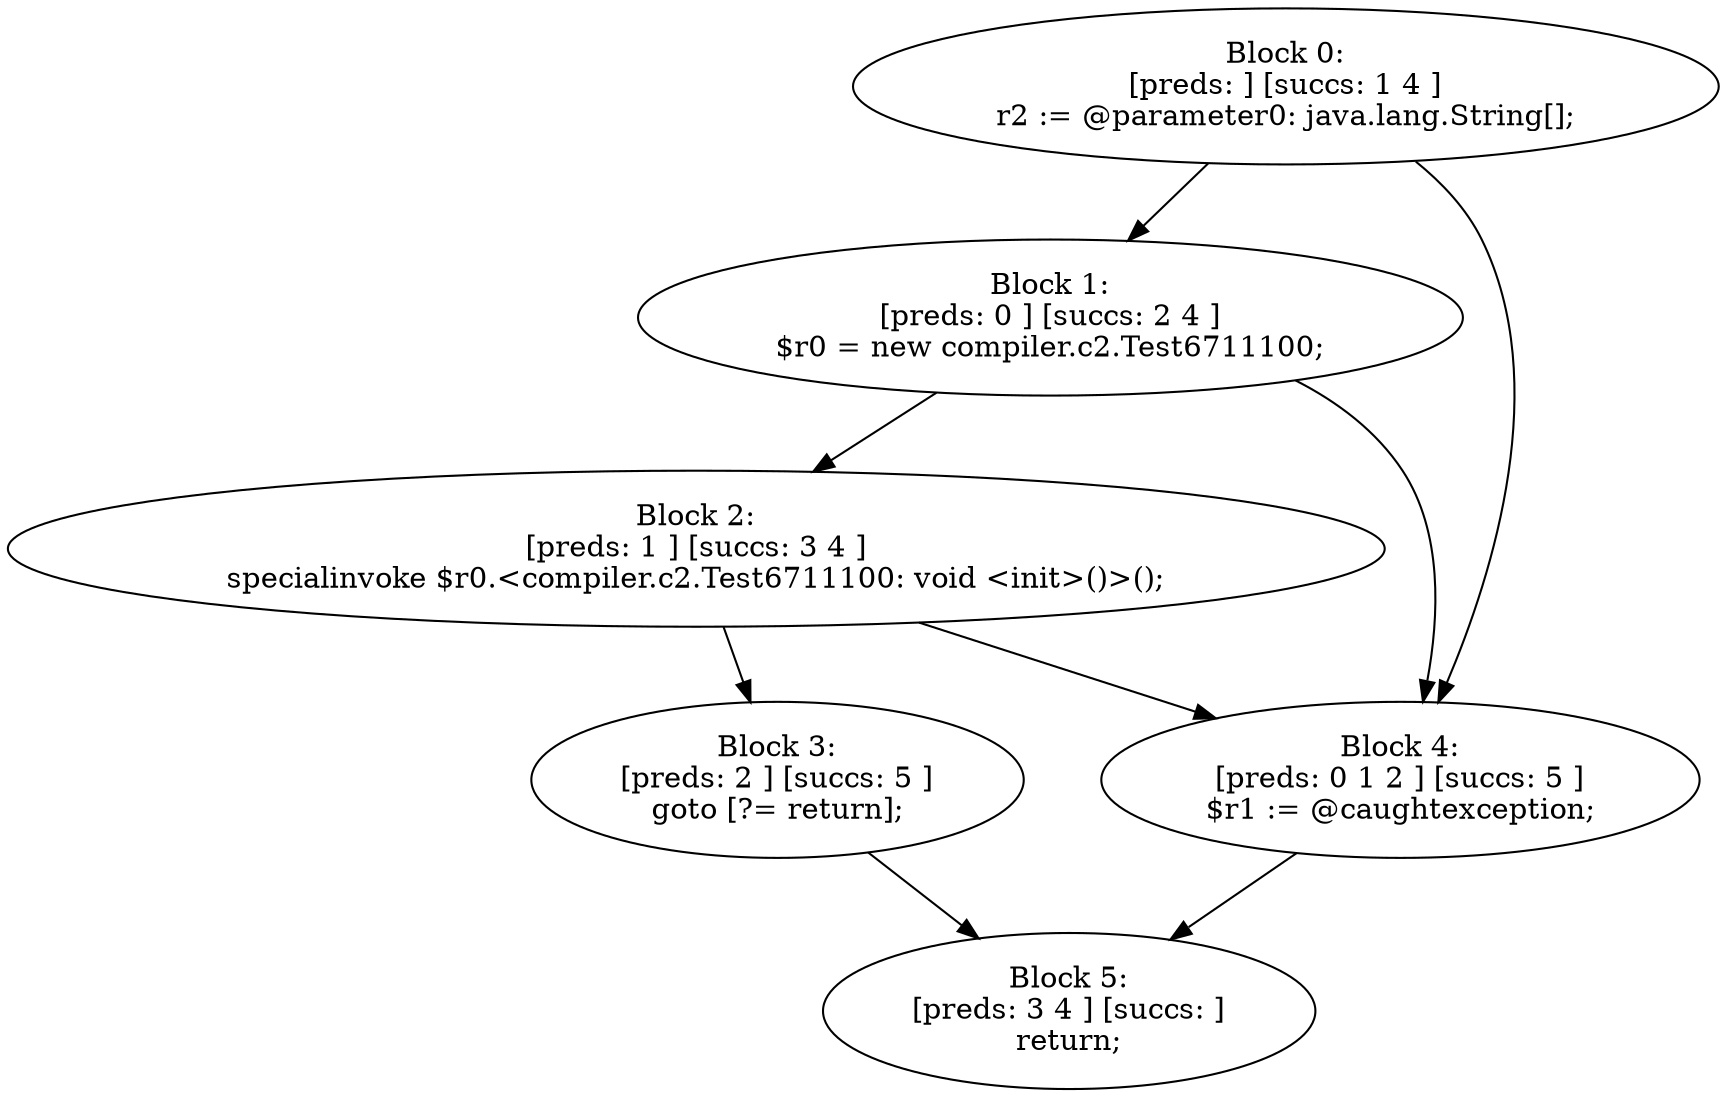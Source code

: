 digraph "unitGraph" {
    "Block 0:
[preds: ] [succs: 1 4 ]
r2 := @parameter0: java.lang.String[];
"
    "Block 1:
[preds: 0 ] [succs: 2 4 ]
$r0 = new compiler.c2.Test6711100;
"
    "Block 2:
[preds: 1 ] [succs: 3 4 ]
specialinvoke $r0.<compiler.c2.Test6711100: void <init>()>();
"
    "Block 3:
[preds: 2 ] [succs: 5 ]
goto [?= return];
"
    "Block 4:
[preds: 0 1 2 ] [succs: 5 ]
$r1 := @caughtexception;
"
    "Block 5:
[preds: 3 4 ] [succs: ]
return;
"
    "Block 0:
[preds: ] [succs: 1 4 ]
r2 := @parameter0: java.lang.String[];
"->"Block 1:
[preds: 0 ] [succs: 2 4 ]
$r0 = new compiler.c2.Test6711100;
";
    "Block 0:
[preds: ] [succs: 1 4 ]
r2 := @parameter0: java.lang.String[];
"->"Block 4:
[preds: 0 1 2 ] [succs: 5 ]
$r1 := @caughtexception;
";
    "Block 1:
[preds: 0 ] [succs: 2 4 ]
$r0 = new compiler.c2.Test6711100;
"->"Block 2:
[preds: 1 ] [succs: 3 4 ]
specialinvoke $r0.<compiler.c2.Test6711100: void <init>()>();
";
    "Block 1:
[preds: 0 ] [succs: 2 4 ]
$r0 = new compiler.c2.Test6711100;
"->"Block 4:
[preds: 0 1 2 ] [succs: 5 ]
$r1 := @caughtexception;
";
    "Block 2:
[preds: 1 ] [succs: 3 4 ]
specialinvoke $r0.<compiler.c2.Test6711100: void <init>()>();
"->"Block 3:
[preds: 2 ] [succs: 5 ]
goto [?= return];
";
    "Block 2:
[preds: 1 ] [succs: 3 4 ]
specialinvoke $r0.<compiler.c2.Test6711100: void <init>()>();
"->"Block 4:
[preds: 0 1 2 ] [succs: 5 ]
$r1 := @caughtexception;
";
    "Block 3:
[preds: 2 ] [succs: 5 ]
goto [?= return];
"->"Block 5:
[preds: 3 4 ] [succs: ]
return;
";
    "Block 4:
[preds: 0 1 2 ] [succs: 5 ]
$r1 := @caughtexception;
"->"Block 5:
[preds: 3 4 ] [succs: ]
return;
";
}

